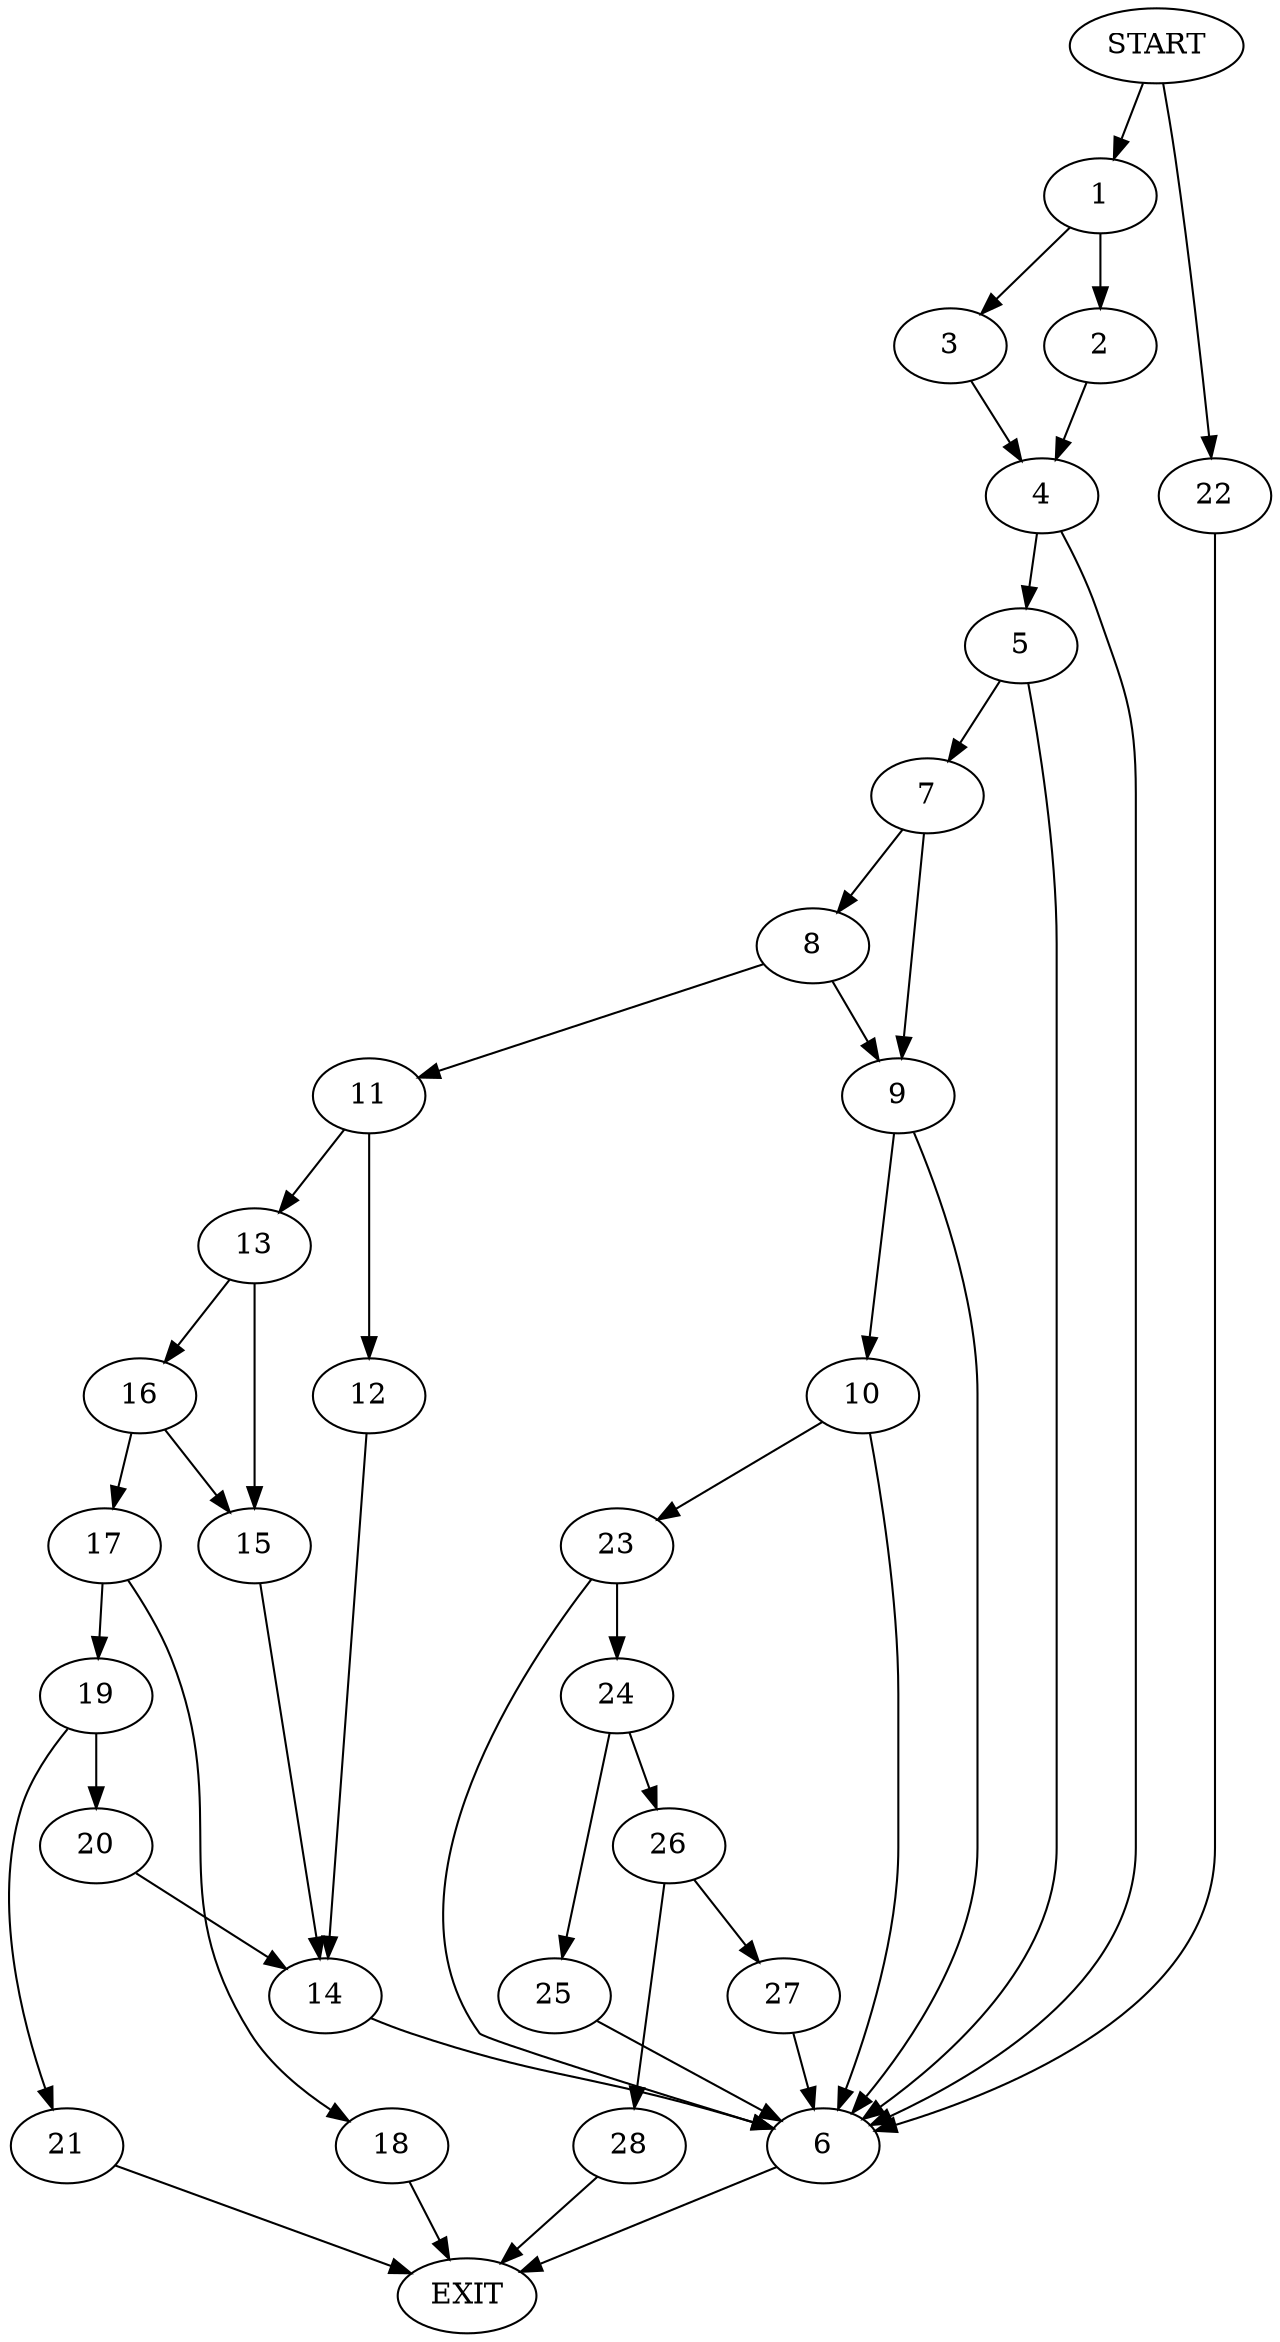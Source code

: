 digraph {
0 [label="START"]
29 [label="EXIT"]
0 -> 1
1 -> 2
1 -> 3
3 -> 4
2 -> 4
4 -> 5
4 -> 6
6 -> 29
5 -> 7
5 -> 6
7 -> 8
7 -> 9
9 -> 10
9 -> 6
8 -> 11
8 -> 9
11 -> 12
11 -> 13
12 -> 14
13 -> 15
13 -> 16
16 -> 17
16 -> 15
15 -> 14
17 -> 18
17 -> 19
19 -> 20
19 -> 21
18 -> 29
20 -> 14
21 -> 29
14 -> 6
0 -> 22
22 -> 6
10 -> 6
10 -> 23
23 -> 24
23 -> 6
24 -> 25
24 -> 26
26 -> 27
26 -> 28
25 -> 6
27 -> 6
28 -> 29
}

